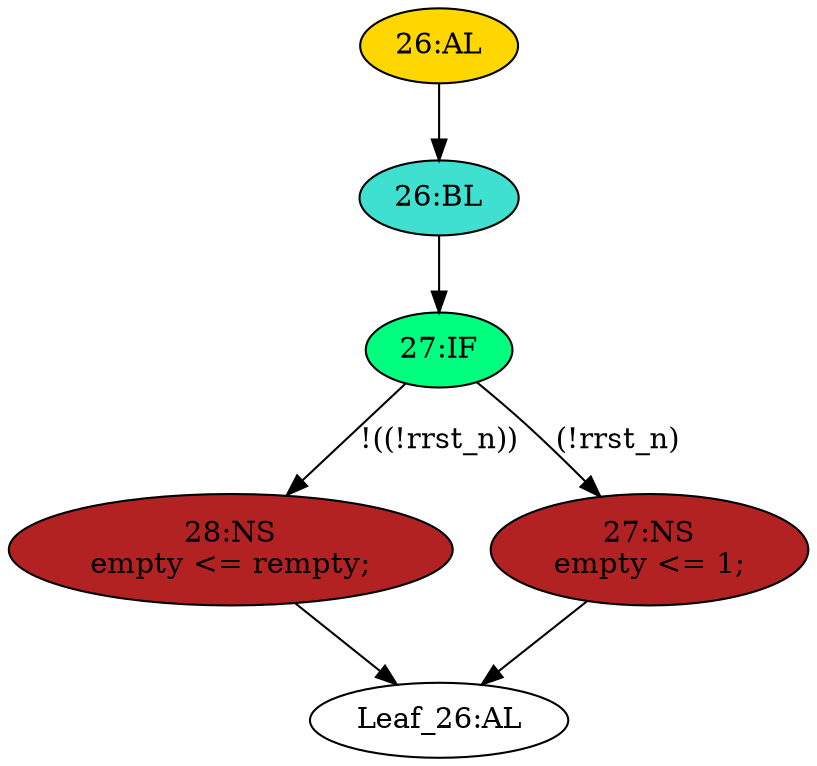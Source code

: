 strict digraph "" {
	node [label="\N"];
	"26:AL"	 [ast="<pyverilog.vparser.ast.Always object at 0x7fe991593d90>",
		clk_sens=False,
		fillcolor=gold,
		label="26:AL",
		sens="['rclk', 'rrst_n']",
		statements="[]",
		style=filled,
		typ=Always,
		use_var="['rrst_n', 'rempty']"];
	"26:BL"	 [ast="<pyverilog.vparser.ast.Block object at 0x7fe9918361d0>",
		fillcolor=turquoise,
		label="26:BL",
		statements="[]",
		style=filled,
		typ=Block];
	"26:AL" -> "26:BL"	 [cond="[]",
		lineno=None];
	"27:IF"	 [ast="<pyverilog.vparser.ast.IfStatement object at 0x7fe991836450>",
		fillcolor=springgreen,
		label="27:IF",
		statements="[]",
		style=filled,
		typ=IfStatement];
	"28:NS"	 [ast="<pyverilog.vparser.ast.NonblockingSubstitution object at 0x7fe991836890>",
		fillcolor=firebrick,
		label="28:NS
empty <= rempty;",
		statements="[<pyverilog.vparser.ast.NonblockingSubstitution object at 0x7fe991836890>]",
		style=filled,
		typ=NonblockingSubstitution];
	"27:IF" -> "28:NS"	 [cond="['rrst_n']",
		label="!((!rrst_n))",
		lineno=27];
	"27:NS"	 [ast="<pyverilog.vparser.ast.NonblockingSubstitution object at 0x7fe991836390>",
		fillcolor=firebrick,
		label="27:NS
empty <= 1;",
		statements="[<pyverilog.vparser.ast.NonblockingSubstitution object at 0x7fe991836390>]",
		style=filled,
		typ=NonblockingSubstitution];
	"27:IF" -> "27:NS"	 [cond="['rrst_n']",
		label="(!rrst_n)",
		lineno=27];
	"Leaf_26:AL"	 [def_var="['empty']",
		label="Leaf_26:AL"];
	"28:NS" -> "Leaf_26:AL"	 [cond="[]",
		lineno=None];
	"26:BL" -> "27:IF"	 [cond="[]",
		lineno=None];
	"27:NS" -> "Leaf_26:AL"	 [cond="[]",
		lineno=None];
}
